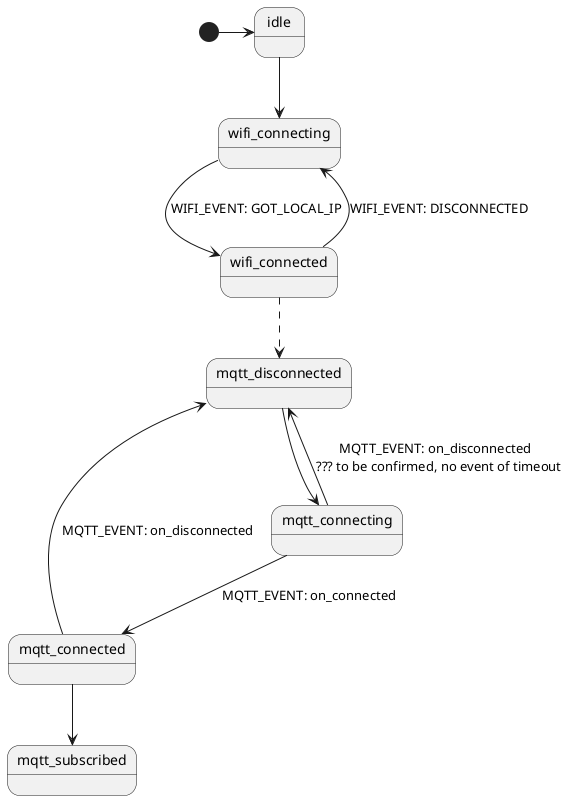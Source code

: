 @startuml statemachine

[*] -> idle
idle --> wifi_connecting 
wifi_connecting --> wifi_connected  : WIFI_EVENT: GOT_LOCAL_IP
wifi_connected --> wifi_connecting : WIFI_EVENT: DISCONNECTED



mqtt_connected --> mqtt_disconnected : MQTT_EVENT: on_disconnected
mqtt_disconnected --> mqtt_connecting 
mqtt_connecting --> mqtt_connected : MQTT_EVENT: on_connected
mqtt_connected --> mqtt_subscribed
mqtt_connecting --> mqtt_disconnected : MQTT_EVENT: on_disconnected  \n??? to be confirmed, no event of timeout
wifi_connected -[dashed]-> mqtt_disconnected

@endum;